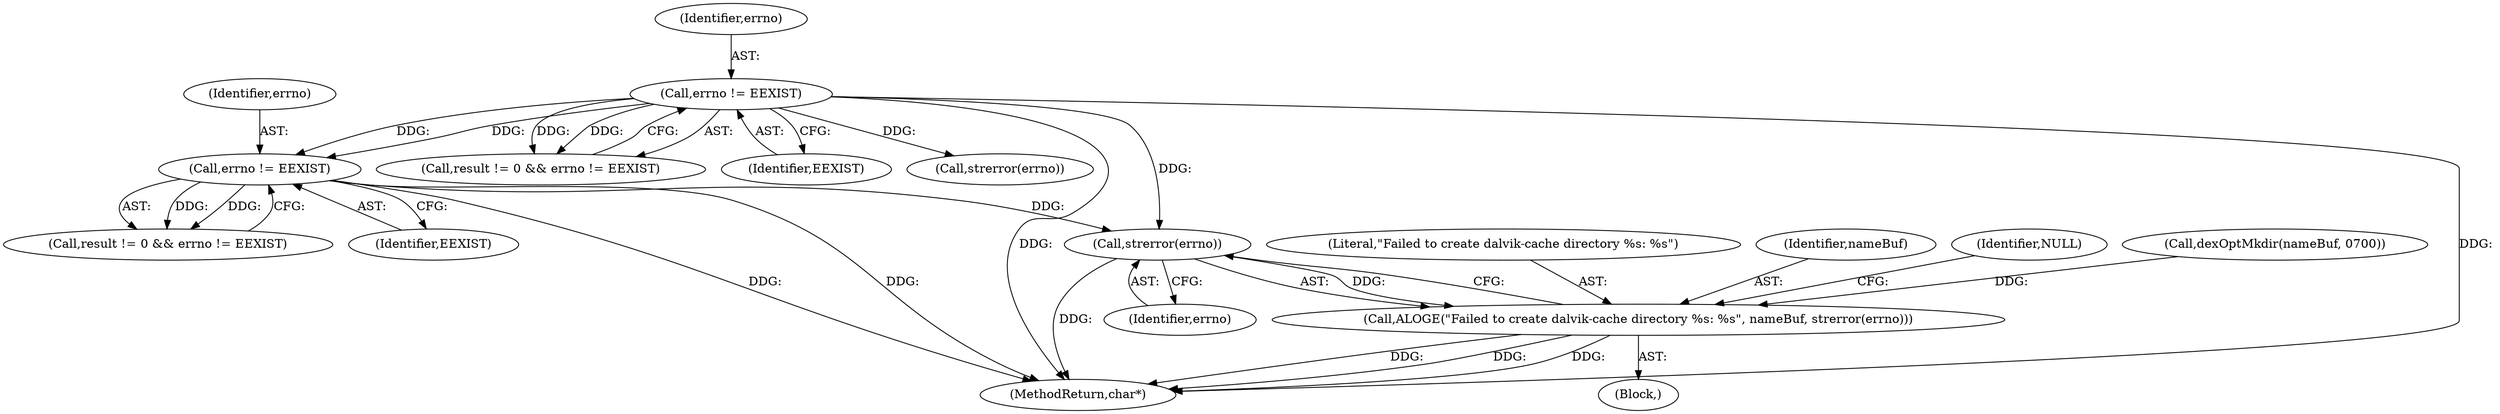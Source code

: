 digraph "0_Android_338aeaf28e9981c15d0673b18487dba61eb5447c@API" {
"1000266" [label="(Call,strerror(errno))"];
"1000259" [label="(Call,errno != EEXIST)"];
"1000223" [label="(Call,errno != EEXIST)"];
"1000263" [label="(Call,ALOGE(\"Failed to create dalvik-cache directory %s: %s\", nameBuf, strerror(errno)))"];
"1000259" [label="(Call,errno != EEXIST)"];
"1000260" [label="(Identifier,errno)"];
"1000219" [label="(Call,result != 0 && errno != EEXIST)"];
"1000225" [label="(Identifier,EEXIST)"];
"1000265" [label="(Identifier,nameBuf)"];
"1000261" [label="(Identifier,EEXIST)"];
"1000224" [label="(Identifier,errno)"];
"1000269" [label="(Identifier,NULL)"];
"1000267" [label="(Identifier,errno)"];
"1000251" [label="(Call,dexOptMkdir(nameBuf, 0700))"];
"1000223" [label="(Call,errno != EEXIST)"];
"1000255" [label="(Call,result != 0 && errno != EEXIST)"];
"1000230" [label="(Call,strerror(errno))"];
"1000264" [label="(Literal,\"Failed to create dalvik-cache directory %s: %s\")"];
"1000263" [label="(Call,ALOGE(\"Failed to create dalvik-cache directory %s: %s\", nameBuf, strerror(errno)))"];
"1000282" [label="(MethodReturn,char*)"];
"1000262" [label="(Block,)"];
"1000266" [label="(Call,strerror(errno))"];
"1000266" -> "1000263"  [label="AST: "];
"1000266" -> "1000267"  [label="CFG: "];
"1000267" -> "1000266"  [label="AST: "];
"1000263" -> "1000266"  [label="CFG: "];
"1000266" -> "1000282"  [label="DDG: "];
"1000266" -> "1000263"  [label="DDG: "];
"1000259" -> "1000266"  [label="DDG: "];
"1000223" -> "1000266"  [label="DDG: "];
"1000259" -> "1000255"  [label="AST: "];
"1000259" -> "1000261"  [label="CFG: "];
"1000260" -> "1000259"  [label="AST: "];
"1000261" -> "1000259"  [label="AST: "];
"1000255" -> "1000259"  [label="CFG: "];
"1000259" -> "1000282"  [label="DDG: "];
"1000259" -> "1000282"  [label="DDG: "];
"1000259" -> "1000255"  [label="DDG: "];
"1000259" -> "1000255"  [label="DDG: "];
"1000223" -> "1000259"  [label="DDG: "];
"1000223" -> "1000259"  [label="DDG: "];
"1000223" -> "1000219"  [label="AST: "];
"1000223" -> "1000225"  [label="CFG: "];
"1000224" -> "1000223"  [label="AST: "];
"1000225" -> "1000223"  [label="AST: "];
"1000219" -> "1000223"  [label="CFG: "];
"1000223" -> "1000282"  [label="DDG: "];
"1000223" -> "1000282"  [label="DDG: "];
"1000223" -> "1000219"  [label="DDG: "];
"1000223" -> "1000219"  [label="DDG: "];
"1000223" -> "1000230"  [label="DDG: "];
"1000263" -> "1000262"  [label="AST: "];
"1000264" -> "1000263"  [label="AST: "];
"1000265" -> "1000263"  [label="AST: "];
"1000269" -> "1000263"  [label="CFG: "];
"1000263" -> "1000282"  [label="DDG: "];
"1000263" -> "1000282"  [label="DDG: "];
"1000263" -> "1000282"  [label="DDG: "];
"1000251" -> "1000263"  [label="DDG: "];
}
